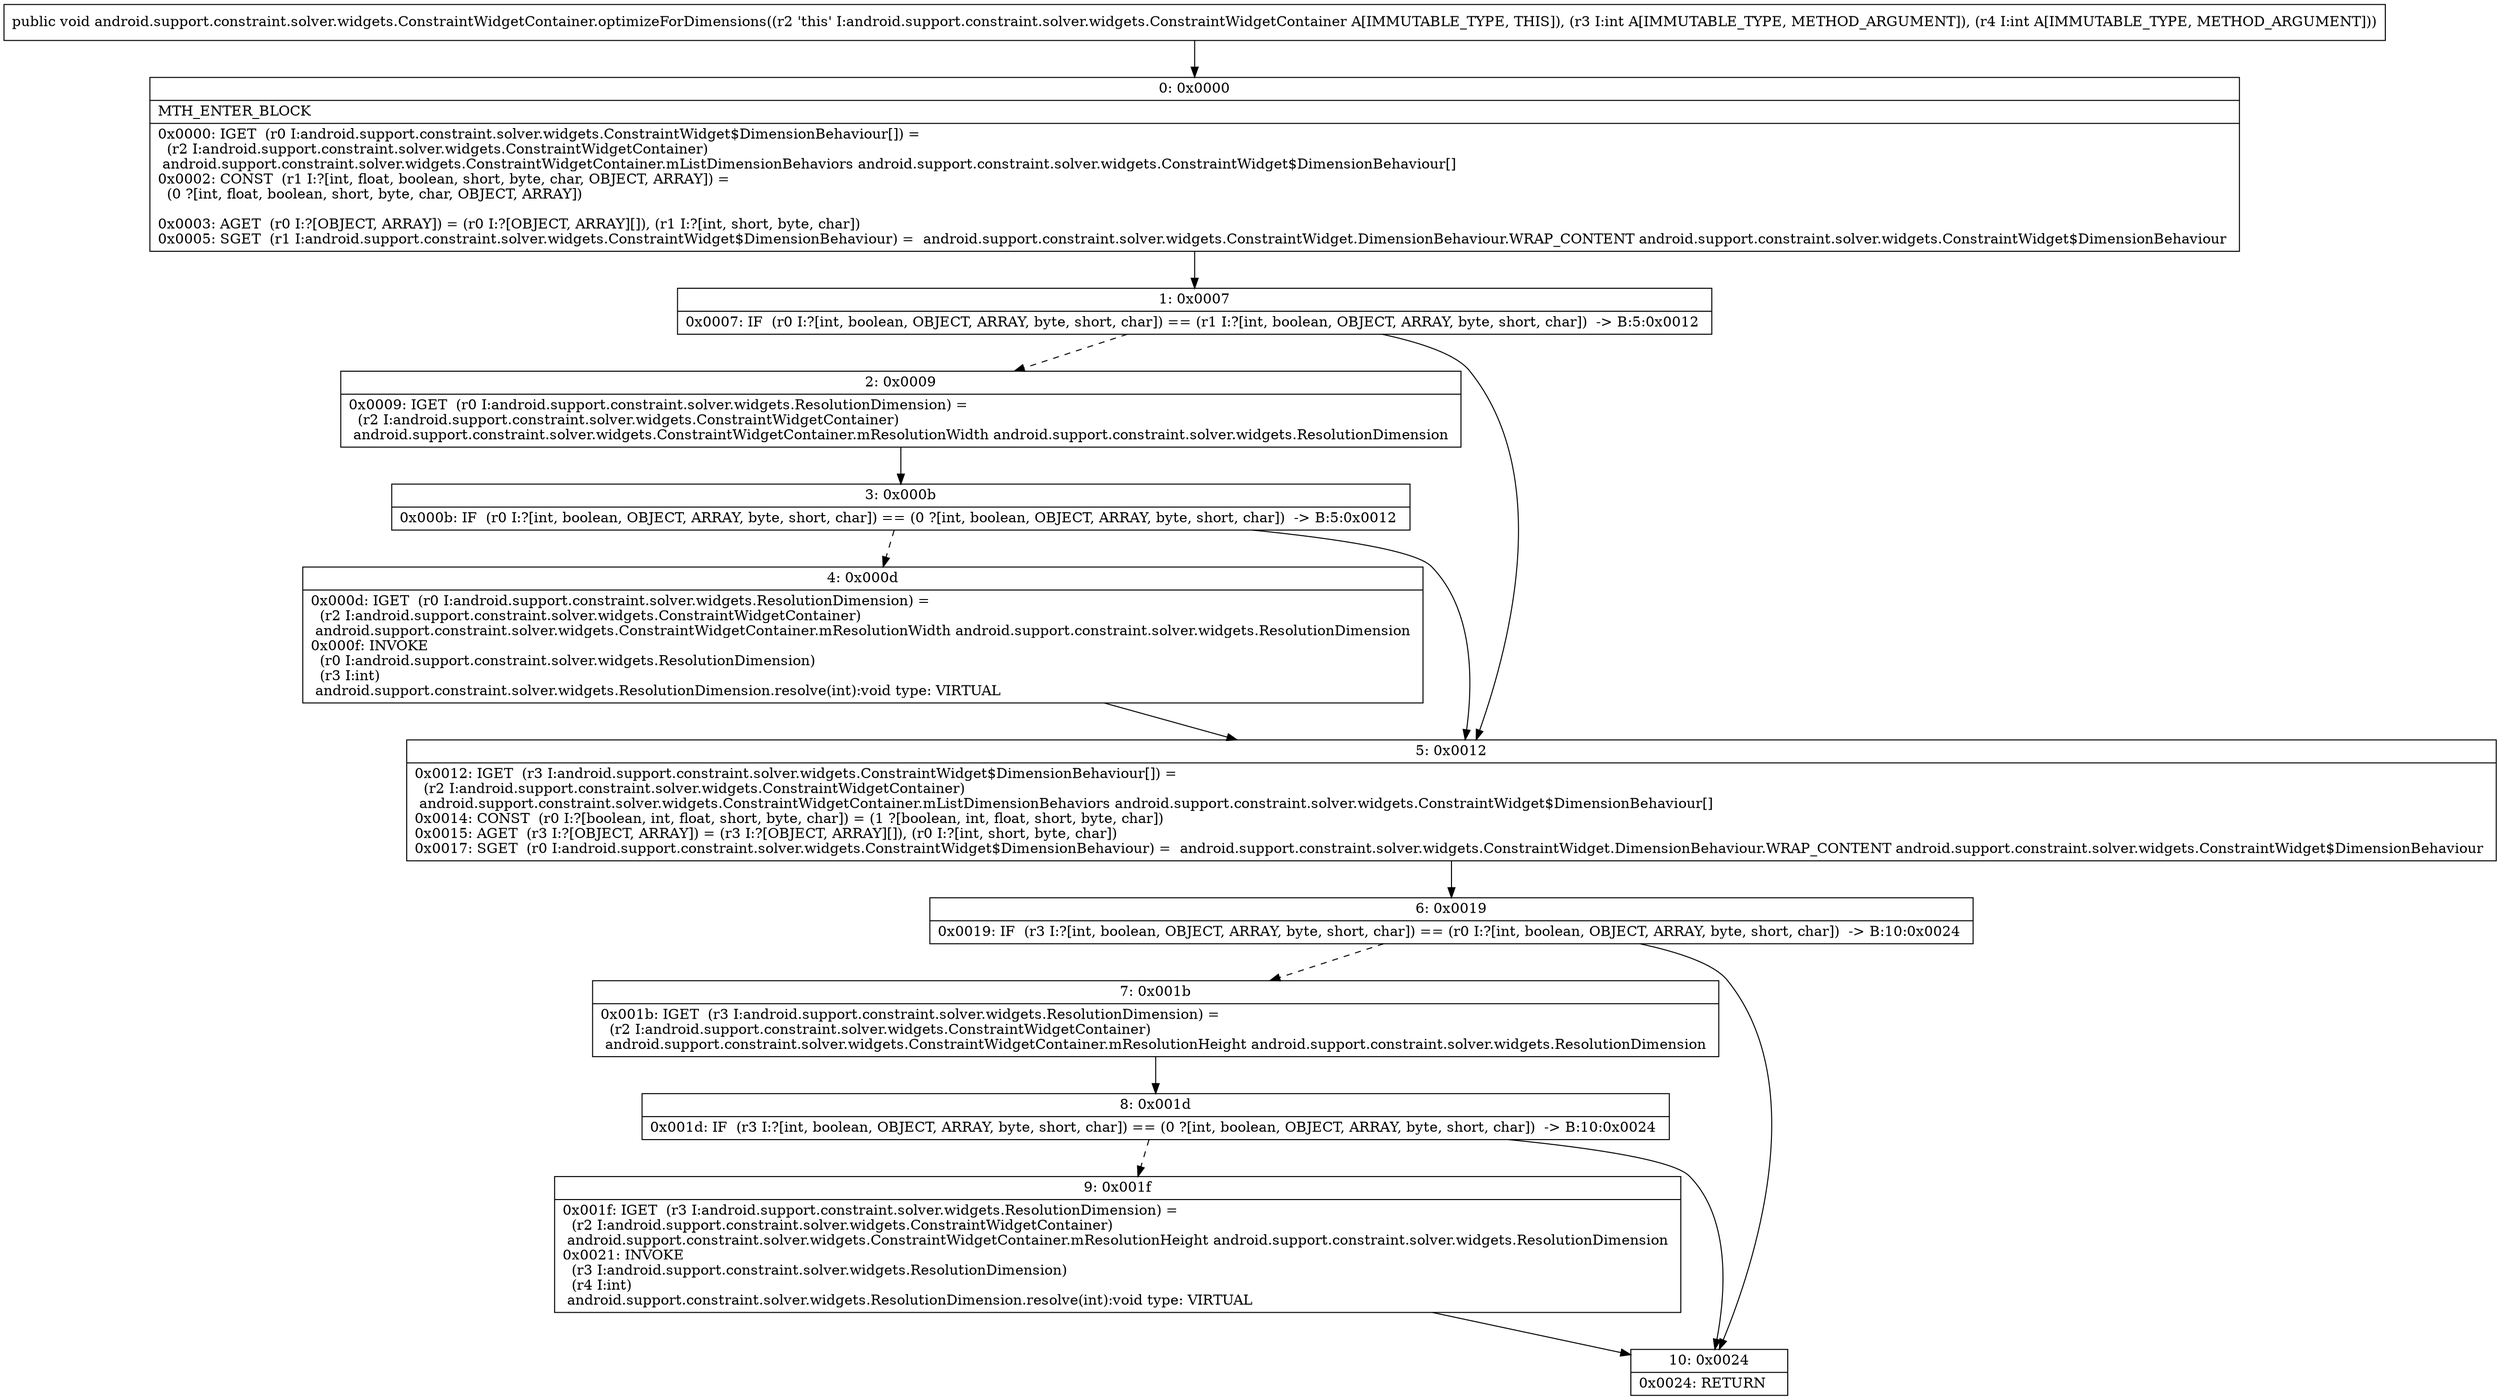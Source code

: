 digraph "CFG forandroid.support.constraint.solver.widgets.ConstraintWidgetContainer.optimizeForDimensions(II)V" {
Node_0 [shape=record,label="{0\:\ 0x0000|MTH_ENTER_BLOCK\l|0x0000: IGET  (r0 I:android.support.constraint.solver.widgets.ConstraintWidget$DimensionBehaviour[]) = \l  (r2 I:android.support.constraint.solver.widgets.ConstraintWidgetContainer)\l android.support.constraint.solver.widgets.ConstraintWidgetContainer.mListDimensionBehaviors android.support.constraint.solver.widgets.ConstraintWidget$DimensionBehaviour[] \l0x0002: CONST  (r1 I:?[int, float, boolean, short, byte, char, OBJECT, ARRAY]) = \l  (0 ?[int, float, boolean, short, byte, char, OBJECT, ARRAY])\l \l0x0003: AGET  (r0 I:?[OBJECT, ARRAY]) = (r0 I:?[OBJECT, ARRAY][]), (r1 I:?[int, short, byte, char]) \l0x0005: SGET  (r1 I:android.support.constraint.solver.widgets.ConstraintWidget$DimensionBehaviour) =  android.support.constraint.solver.widgets.ConstraintWidget.DimensionBehaviour.WRAP_CONTENT android.support.constraint.solver.widgets.ConstraintWidget$DimensionBehaviour \l}"];
Node_1 [shape=record,label="{1\:\ 0x0007|0x0007: IF  (r0 I:?[int, boolean, OBJECT, ARRAY, byte, short, char]) == (r1 I:?[int, boolean, OBJECT, ARRAY, byte, short, char])  \-\> B:5:0x0012 \l}"];
Node_2 [shape=record,label="{2\:\ 0x0009|0x0009: IGET  (r0 I:android.support.constraint.solver.widgets.ResolutionDimension) = \l  (r2 I:android.support.constraint.solver.widgets.ConstraintWidgetContainer)\l android.support.constraint.solver.widgets.ConstraintWidgetContainer.mResolutionWidth android.support.constraint.solver.widgets.ResolutionDimension \l}"];
Node_3 [shape=record,label="{3\:\ 0x000b|0x000b: IF  (r0 I:?[int, boolean, OBJECT, ARRAY, byte, short, char]) == (0 ?[int, boolean, OBJECT, ARRAY, byte, short, char])  \-\> B:5:0x0012 \l}"];
Node_4 [shape=record,label="{4\:\ 0x000d|0x000d: IGET  (r0 I:android.support.constraint.solver.widgets.ResolutionDimension) = \l  (r2 I:android.support.constraint.solver.widgets.ConstraintWidgetContainer)\l android.support.constraint.solver.widgets.ConstraintWidgetContainer.mResolutionWidth android.support.constraint.solver.widgets.ResolutionDimension \l0x000f: INVOKE  \l  (r0 I:android.support.constraint.solver.widgets.ResolutionDimension)\l  (r3 I:int)\l android.support.constraint.solver.widgets.ResolutionDimension.resolve(int):void type: VIRTUAL \l}"];
Node_5 [shape=record,label="{5\:\ 0x0012|0x0012: IGET  (r3 I:android.support.constraint.solver.widgets.ConstraintWidget$DimensionBehaviour[]) = \l  (r2 I:android.support.constraint.solver.widgets.ConstraintWidgetContainer)\l android.support.constraint.solver.widgets.ConstraintWidgetContainer.mListDimensionBehaviors android.support.constraint.solver.widgets.ConstraintWidget$DimensionBehaviour[] \l0x0014: CONST  (r0 I:?[boolean, int, float, short, byte, char]) = (1 ?[boolean, int, float, short, byte, char]) \l0x0015: AGET  (r3 I:?[OBJECT, ARRAY]) = (r3 I:?[OBJECT, ARRAY][]), (r0 I:?[int, short, byte, char]) \l0x0017: SGET  (r0 I:android.support.constraint.solver.widgets.ConstraintWidget$DimensionBehaviour) =  android.support.constraint.solver.widgets.ConstraintWidget.DimensionBehaviour.WRAP_CONTENT android.support.constraint.solver.widgets.ConstraintWidget$DimensionBehaviour \l}"];
Node_6 [shape=record,label="{6\:\ 0x0019|0x0019: IF  (r3 I:?[int, boolean, OBJECT, ARRAY, byte, short, char]) == (r0 I:?[int, boolean, OBJECT, ARRAY, byte, short, char])  \-\> B:10:0x0024 \l}"];
Node_7 [shape=record,label="{7\:\ 0x001b|0x001b: IGET  (r3 I:android.support.constraint.solver.widgets.ResolutionDimension) = \l  (r2 I:android.support.constraint.solver.widgets.ConstraintWidgetContainer)\l android.support.constraint.solver.widgets.ConstraintWidgetContainer.mResolutionHeight android.support.constraint.solver.widgets.ResolutionDimension \l}"];
Node_8 [shape=record,label="{8\:\ 0x001d|0x001d: IF  (r3 I:?[int, boolean, OBJECT, ARRAY, byte, short, char]) == (0 ?[int, boolean, OBJECT, ARRAY, byte, short, char])  \-\> B:10:0x0024 \l}"];
Node_9 [shape=record,label="{9\:\ 0x001f|0x001f: IGET  (r3 I:android.support.constraint.solver.widgets.ResolutionDimension) = \l  (r2 I:android.support.constraint.solver.widgets.ConstraintWidgetContainer)\l android.support.constraint.solver.widgets.ConstraintWidgetContainer.mResolutionHeight android.support.constraint.solver.widgets.ResolutionDimension \l0x0021: INVOKE  \l  (r3 I:android.support.constraint.solver.widgets.ResolutionDimension)\l  (r4 I:int)\l android.support.constraint.solver.widgets.ResolutionDimension.resolve(int):void type: VIRTUAL \l}"];
Node_10 [shape=record,label="{10\:\ 0x0024|0x0024: RETURN   \l}"];
MethodNode[shape=record,label="{public void android.support.constraint.solver.widgets.ConstraintWidgetContainer.optimizeForDimensions((r2 'this' I:android.support.constraint.solver.widgets.ConstraintWidgetContainer A[IMMUTABLE_TYPE, THIS]), (r3 I:int A[IMMUTABLE_TYPE, METHOD_ARGUMENT]), (r4 I:int A[IMMUTABLE_TYPE, METHOD_ARGUMENT])) }"];
MethodNode -> Node_0;
Node_0 -> Node_1;
Node_1 -> Node_2[style=dashed];
Node_1 -> Node_5;
Node_2 -> Node_3;
Node_3 -> Node_4[style=dashed];
Node_3 -> Node_5;
Node_4 -> Node_5;
Node_5 -> Node_6;
Node_6 -> Node_7[style=dashed];
Node_6 -> Node_10;
Node_7 -> Node_8;
Node_8 -> Node_9[style=dashed];
Node_8 -> Node_10;
Node_9 -> Node_10;
}

